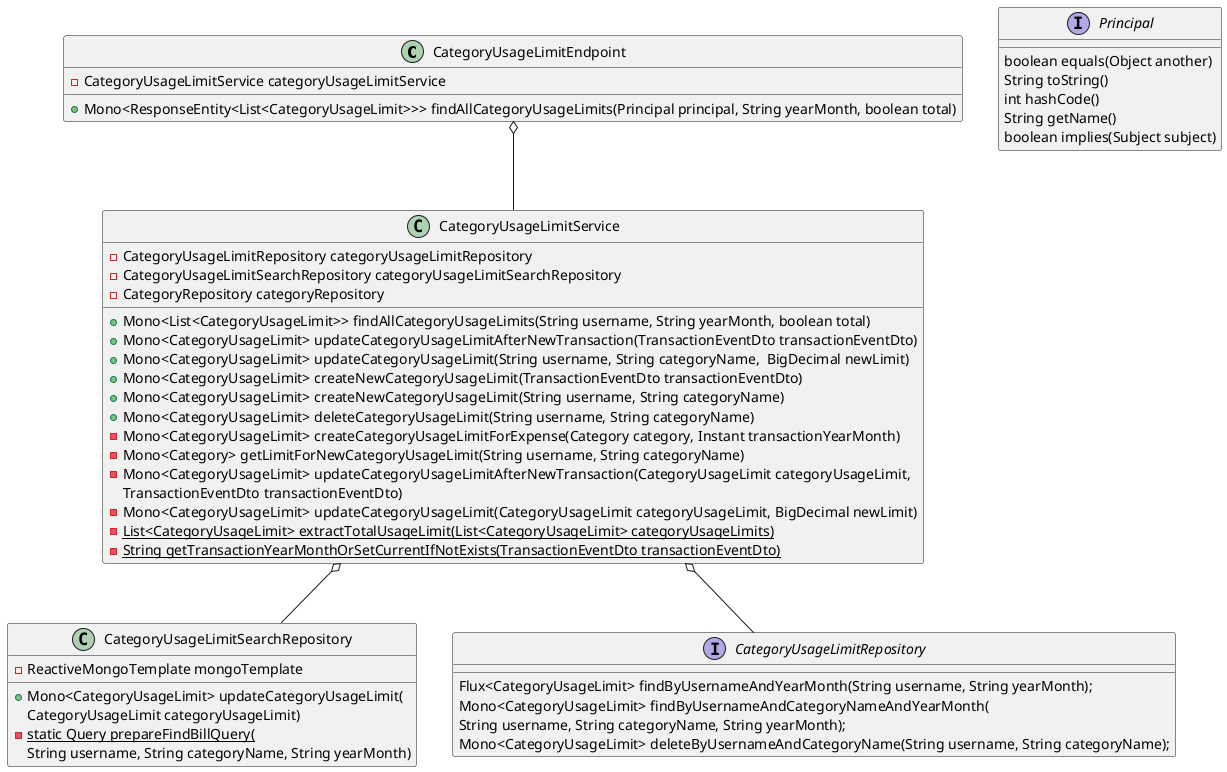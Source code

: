 @startuml
'https://plantuml.com/class-diagram

class CategoryUsageLimitEndpoint {
    -CategoryUsageLimitService categoryUsageLimitService
    +Mono<ResponseEntity<List<CategoryUsageLimit>>> findAllCategoryUsageLimits(Principal principal, String yearMonth, boolean total)
}

class CategoryUsageLimitService {
    -CategoryUsageLimitRepository categoryUsageLimitRepository
    -CategoryUsageLimitSearchRepository categoryUsageLimitSearchRepository
    -CategoryRepository categoryRepository
    +Mono<List<CategoryUsageLimit>> findAllCategoryUsageLimits(String username, String yearMonth, boolean total)
    +Mono<CategoryUsageLimit> updateCategoryUsageLimitAfterNewTransaction(TransactionEventDto transactionEventDto)
    +Mono<CategoryUsageLimit> updateCategoryUsageLimit(String username, String categoryName,  BigDecimal newLimit)
    +Mono<CategoryUsageLimit> createNewCategoryUsageLimit(TransactionEventDto transactionEventDto)
    +Mono<CategoryUsageLimit> createNewCategoryUsageLimit(String username, String categoryName)
    +Mono<CategoryUsageLimit> deleteCategoryUsageLimit(String username, String categoryName)
    -Mono<CategoryUsageLimit> createCategoryUsageLimitForExpense(Category category, Instant transactionYearMonth)
    -Mono<Category> getLimitForNewCategoryUsageLimit(String username, String categoryName)
    -Mono<CategoryUsageLimit> updateCategoryUsageLimitAfterNewTransaction(CategoryUsageLimit categoryUsageLimit,
     TransactionEventDto transactionEventDto)
    -Mono<CategoryUsageLimit> updateCategoryUsageLimit(CategoryUsageLimit categoryUsageLimit, BigDecimal newLimit)
    -{static} List<CategoryUsageLimit> extractTotalUsageLimit(List<CategoryUsageLimit> categoryUsageLimits)
    -{static} String getTransactionYearMonthOrSetCurrentIfNotExists(TransactionEventDto transactionEventDto)
}

class CategoryUsageLimitSearchRepository {
    -ReactiveMongoTemplate mongoTemplate
    +Mono<CategoryUsageLimit> updateCategoryUsageLimit(
    CategoryUsageLimit categoryUsageLimit)
    -{static}static Query prepareFindBillQuery(
    String username, String categoryName, String yearMonth)
}

interface CategoryUsageLimitRepository {
        Flux<CategoryUsageLimit> findByUsernameAndYearMonth(String username, String yearMonth);
           Mono<CategoryUsageLimit> findByUsernameAndCategoryNameAndYearMonth(
        String username, String categoryName, String yearMonth);
            Mono<CategoryUsageLimit> deleteByUsernameAndCategoryName(String username, String categoryName);
}

interface Principal {
    boolean equals(Object another)
    String toString()
    int hashCode()
    String getName()
    boolean implies(Subject subject)
}

CategoryUsageLimitEndpoint o-- CategoryUsageLimitService
CategoryUsageLimitService o-- CategoryUsageLimitSearchRepository
CategoryUsageLimitService o-- CategoryUsageLimitRepository


@enduml